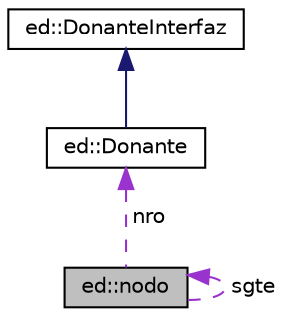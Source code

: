digraph "ed::nodo"
{
  edge [fontname="Helvetica",fontsize="10",labelfontname="Helvetica",labelfontsize="10"];
  node [fontname="Helvetica",fontsize="10",shape=record];
  Node1 [label="ed::nodo",height=0.2,width=0.4,color="black", fillcolor="grey75", style="filled", fontcolor="black"];
  Node1 -> Node1 [dir="back",color="darkorchid3",fontsize="10",style="dashed",label=" sgte" ,fontname="Helvetica"];
  Node2 -> Node1 [dir="back",color="darkorchid3",fontsize="10",style="dashed",label=" nro" ,fontname="Helvetica"];
  Node2 [label="ed::Donante",height=0.2,width=0.4,color="black", fillcolor="white", style="filled",URL="$classed_1_1Donante.html",tooltip="Definición de la clase Donante. "];
  Node3 -> Node2 [dir="back",color="midnightblue",fontsize="10",style="solid",fontname="Helvetica"];
  Node3 [label="ed::DonanteInterfaz",height=0.2,width=0.4,color="black", fillcolor="white", style="filled",URL="$classed_1_1DonanteInterfaz.html"];
}

